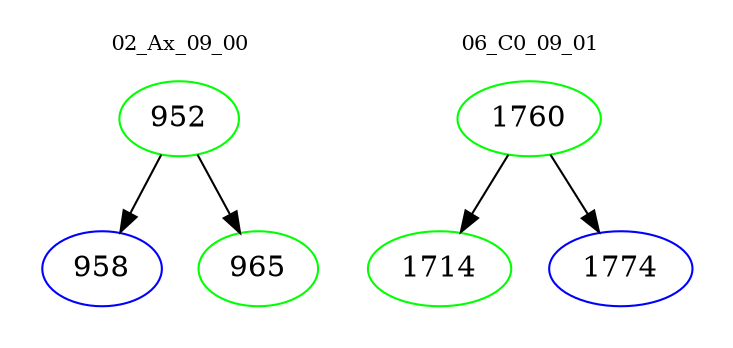 digraph{
subgraph cluster_0 {
color = white
label = "02_Ax_09_00";
fontsize=10;
T0_952 [label="952", color="green"]
T0_952 -> T0_958 [color="black"]
T0_958 [label="958", color="blue"]
T0_952 -> T0_965 [color="black"]
T0_965 [label="965", color="green"]
}
subgraph cluster_1 {
color = white
label = "06_C0_09_01";
fontsize=10;
T1_1760 [label="1760", color="green"]
T1_1760 -> T1_1714 [color="black"]
T1_1714 [label="1714", color="green"]
T1_1760 -> T1_1774 [color="black"]
T1_1774 [label="1774", color="blue"]
}
}
